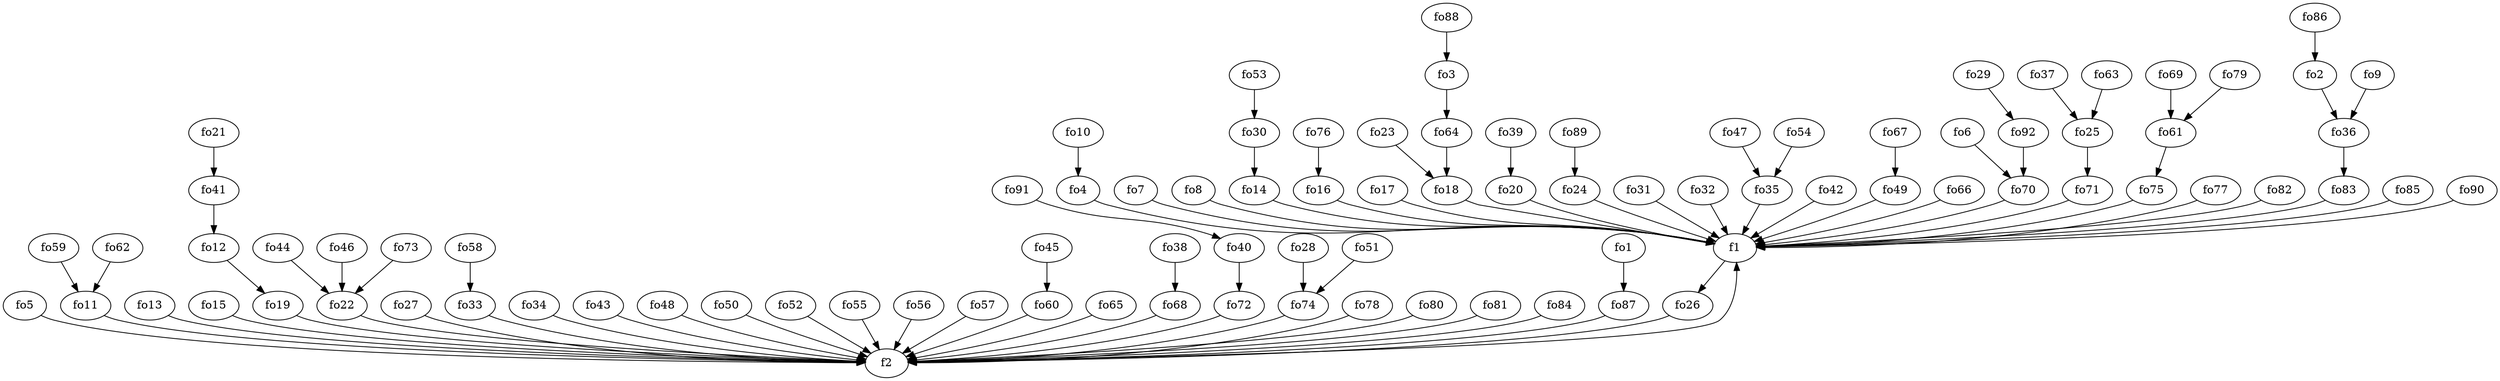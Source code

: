 strict digraph  {
f1;
f2;
fo1;
fo2;
fo3;
fo4;
fo5;
fo6;
fo7;
fo8;
fo9;
fo10;
fo11;
fo12;
fo13;
fo14;
fo15;
fo16;
fo17;
fo18;
fo19;
fo20;
fo21;
fo22;
fo23;
fo24;
fo25;
fo26;
fo27;
fo28;
fo29;
fo30;
fo31;
fo32;
fo33;
fo34;
fo35;
fo36;
fo37;
fo38;
fo39;
fo40;
fo41;
fo42;
fo43;
fo44;
fo45;
fo46;
fo47;
fo48;
fo49;
fo50;
fo51;
fo52;
fo53;
fo54;
fo55;
fo56;
fo57;
fo58;
fo59;
fo60;
fo61;
fo62;
fo63;
fo64;
fo65;
fo66;
fo67;
fo68;
fo69;
fo70;
fo71;
fo72;
fo73;
fo74;
fo75;
fo76;
fo77;
fo78;
fo79;
fo80;
fo81;
fo82;
fo83;
fo84;
fo85;
fo86;
fo87;
fo88;
fo89;
fo90;
fo91;
fo92;
f1 -> fo26  [weight=2];
f2 -> f1  [weight=2];
fo1 -> fo87  [weight=2];
fo2 -> fo36  [weight=2];
fo3 -> fo64  [weight=2];
fo4 -> f1  [weight=2];
fo5 -> f2  [weight=2];
fo6 -> fo70  [weight=2];
fo7 -> f1  [weight=2];
fo8 -> f1  [weight=2];
fo9 -> fo36  [weight=2];
fo10 -> fo4  [weight=2];
fo11 -> f2  [weight=2];
fo12 -> fo19  [weight=2];
fo13 -> f2  [weight=2];
fo14 -> f1  [weight=2];
fo15 -> f2  [weight=2];
fo16 -> f1  [weight=2];
fo17 -> f1  [weight=2];
fo18 -> f1  [weight=2];
fo19 -> f2  [weight=2];
fo20 -> f1  [weight=2];
fo21 -> fo41  [weight=2];
fo22 -> f2  [weight=2];
fo23 -> fo18  [weight=2];
fo24 -> f1  [weight=2];
fo25 -> fo71  [weight=2];
fo26 -> f2  [weight=2];
fo27 -> f2  [weight=2];
fo28 -> fo74  [weight=2];
fo29 -> fo92  [weight=2];
fo30 -> fo14  [weight=2];
fo31 -> f1  [weight=2];
fo32 -> f1  [weight=2];
fo33 -> f2  [weight=2];
fo34 -> f2  [weight=2];
fo35 -> f1  [weight=2];
fo36 -> fo83  [weight=2];
fo37 -> fo25  [weight=2];
fo38 -> fo68  [weight=2];
fo39 -> fo20  [weight=2];
fo40 -> fo72  [weight=2];
fo41 -> fo12  [weight=2];
fo42 -> f1  [weight=2];
fo43 -> f2  [weight=2];
fo44 -> fo22  [weight=2];
fo45 -> fo60  [weight=2];
fo46 -> fo22  [weight=2];
fo47 -> fo35  [weight=2];
fo48 -> f2  [weight=2];
fo49 -> f1  [weight=2];
fo50 -> f2  [weight=2];
fo51 -> fo74  [weight=2];
fo52 -> f2  [weight=2];
fo53 -> fo30  [weight=2];
fo54 -> fo35  [weight=2];
fo55 -> f2  [weight=2];
fo56 -> f2  [weight=2];
fo57 -> f2  [weight=2];
fo58 -> fo33  [weight=2];
fo59 -> fo11  [weight=2];
fo60 -> f2  [weight=2];
fo61 -> fo75  [weight=2];
fo62 -> fo11  [weight=2];
fo63 -> fo25  [weight=2];
fo64 -> fo18  [weight=2];
fo65 -> f2  [weight=2];
fo66 -> f1  [weight=2];
fo67 -> fo49  [weight=2];
fo68 -> f2  [weight=2];
fo69 -> fo61  [weight=2];
fo70 -> f1  [weight=2];
fo71 -> f1  [weight=2];
fo72 -> f2  [weight=2];
fo73 -> fo22  [weight=2];
fo74 -> f2  [weight=2];
fo75 -> f1  [weight=2];
fo76 -> fo16  [weight=2];
fo77 -> f1  [weight=2];
fo78 -> f2  [weight=2];
fo79 -> fo61  [weight=2];
fo80 -> f2  [weight=2];
fo81 -> f2  [weight=2];
fo82 -> f1  [weight=2];
fo83 -> f1  [weight=2];
fo84 -> f2  [weight=2];
fo85 -> f1  [weight=2];
fo86 -> fo2  [weight=2];
fo87 -> f2  [weight=2];
fo88 -> fo3  [weight=2];
fo89 -> fo24  [weight=2];
fo90 -> f1  [weight=2];
fo91 -> fo40  [weight=2];
fo92 -> fo70  [weight=2];
}
